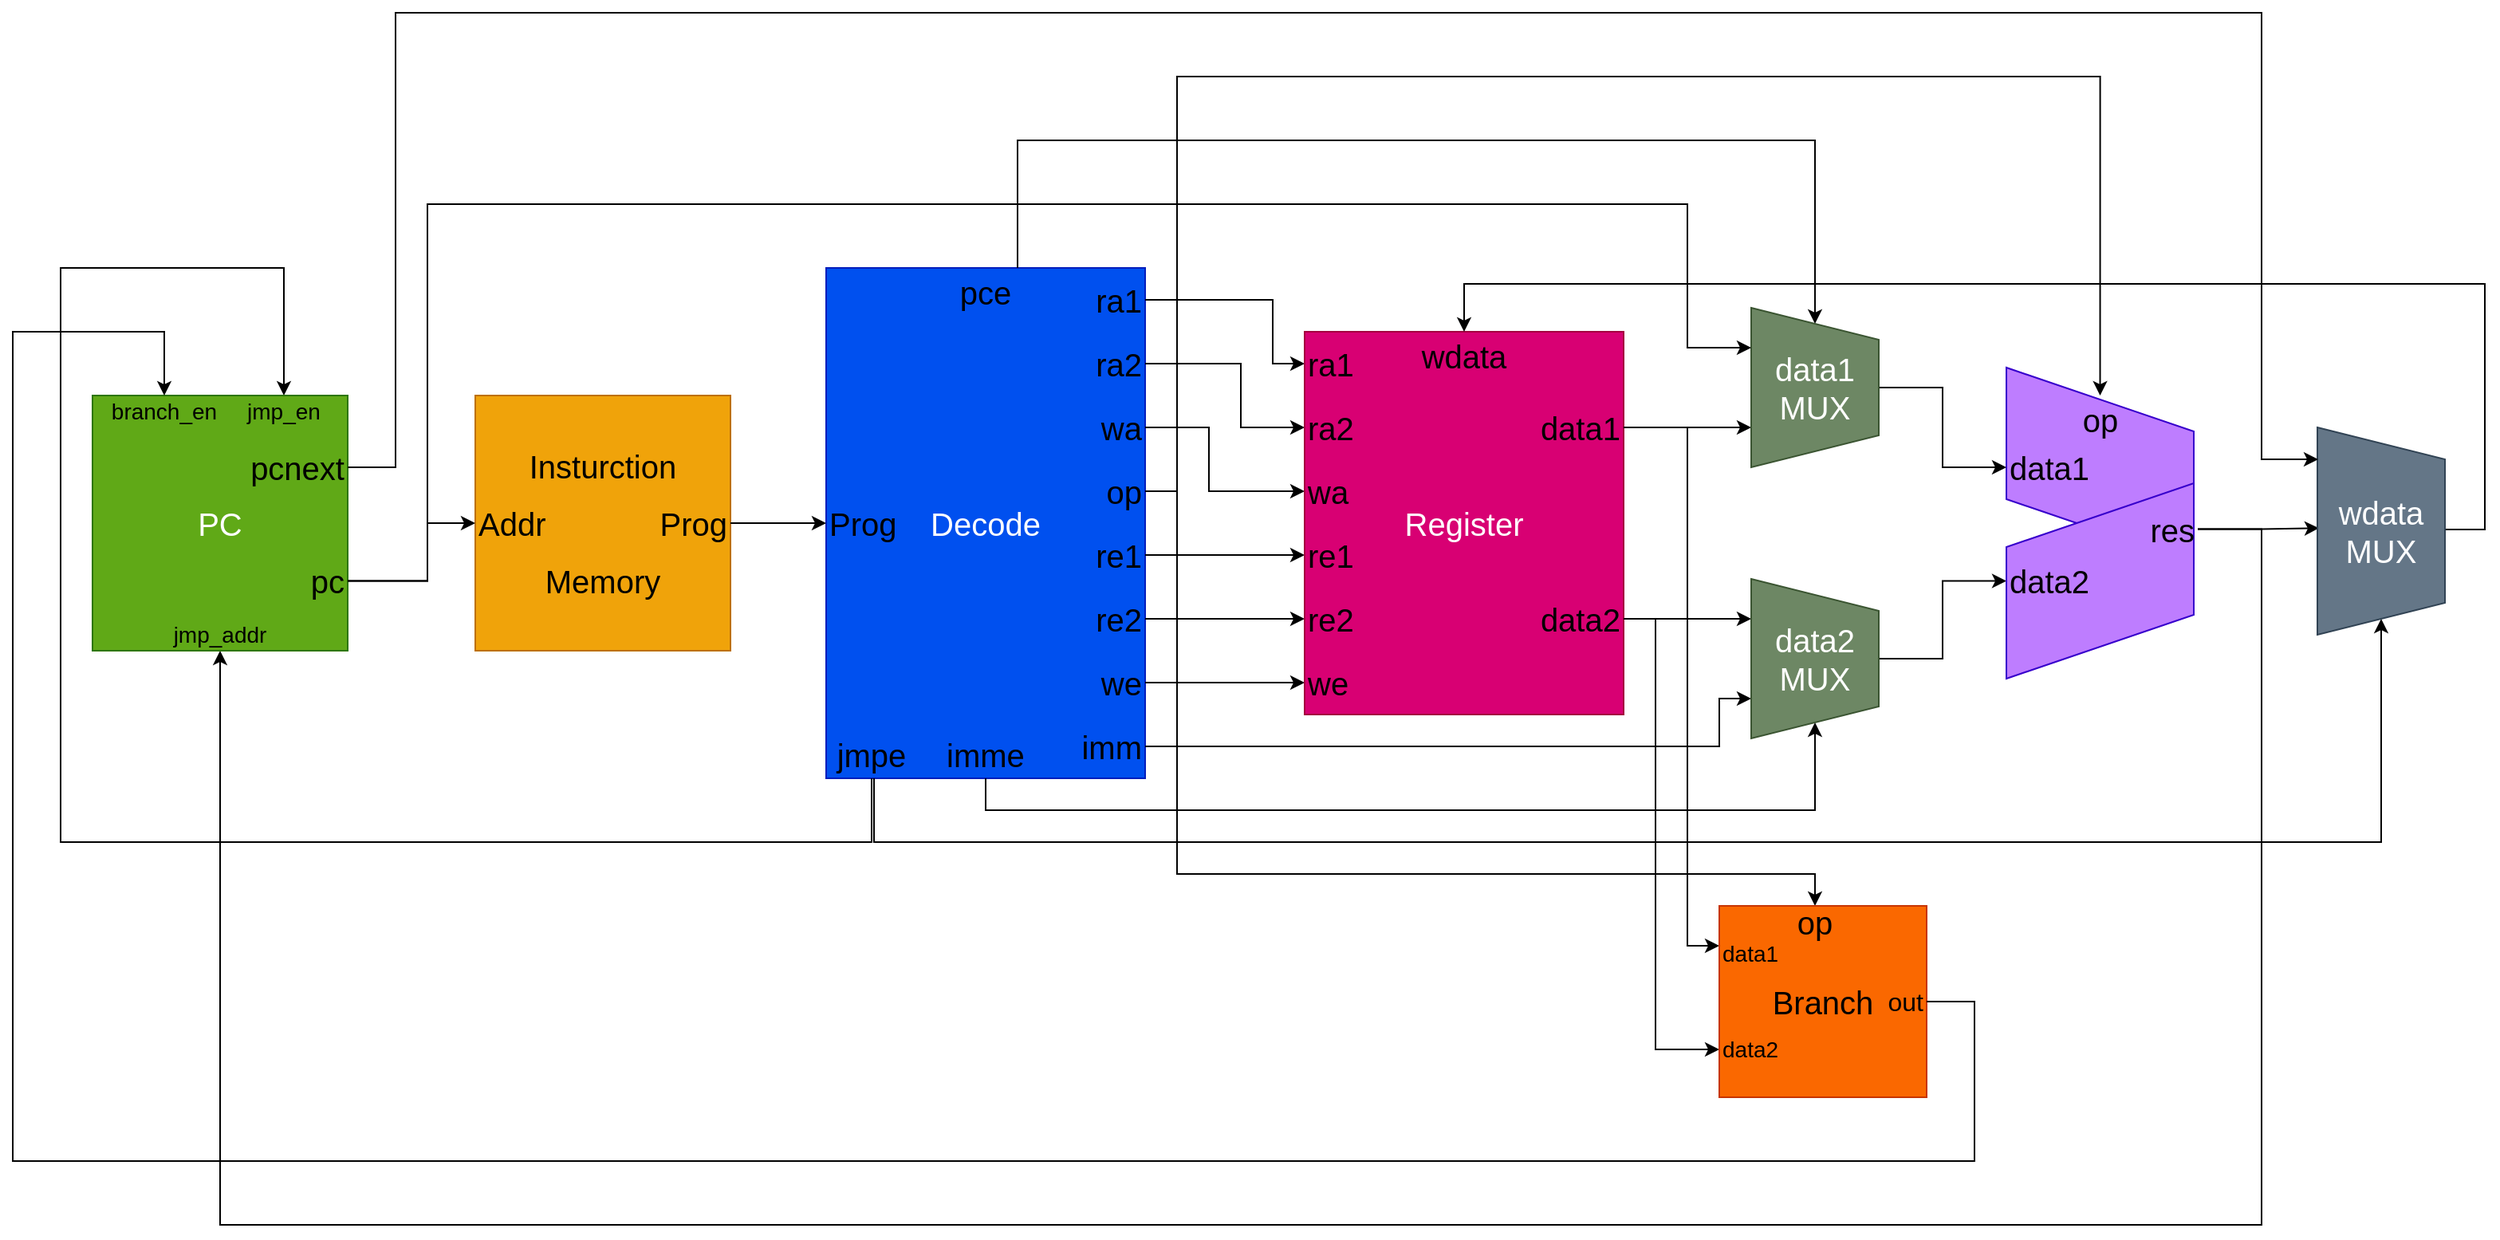 <mxfile version="20.2.3" type="device"><diagram id="uWxy4s3rSL8o_sWEfbQn" name="Page-1"><mxGraphModel dx="2202" dy="1318" grid="1" gridSize="10" guides="1" tooltips="1" connect="1" arrows="1" fold="1" page="1" pageScale="1" pageWidth="1654" pageHeight="1169" math="0" shadow="0"><root><mxCell id="0"/><mxCell id="1" parent="0"/><mxCell id="DsI4-tynYsIXi0B-EyCa-37" value="" style="shape=parallelogram;perimeter=parallelogramPerimeter;whiteSpace=wrap;html=1;fixedSize=1;fontSize=20;rotation=90;size=40.02;flipV=1;flipH=1;fillColor=#BE7DFF;fontColor=#ffffff;strokeColor=#3700CC;" vertex="1" parent="1"><mxGeometry x="1297.5" y="465" width="122.52" height="117.5" as="geometry"/></mxCell><mxCell id="DsI4-tynYsIXi0B-EyCa-2" value="Decode" style="rounded=0;whiteSpace=wrap;html=1;fontSize=20;fillColor=#0050ef;fontColor=#ffffff;strokeColor=#001DBC;" vertex="1" parent="1"><mxGeometry x="560" y="400" width="200" height="320" as="geometry"/></mxCell><mxCell id="DsI4-tynYsIXi0B-EyCa-60" style="edgeStyle=orthogonalEdgeStyle;rounded=0;orthogonalLoop=1;jettySize=auto;html=1;entryX=0.5;entryY=0;entryDx=0;entryDy=0;fontSize=14;" edge="1" parent="1" source="DsI4-tynYsIXi0B-EyCa-3" target="DsI4-tynYsIXi0B-EyCa-47"><mxGeometry relative="1" as="geometry"><Array as="points"><mxPoint x="589" y="760"/><mxPoint x="80" y="760"/><mxPoint x="80" y="400"/><mxPoint x="220" y="400"/></Array></mxGeometry></mxCell><mxCell id="DsI4-tynYsIXi0B-EyCa-109" style="edgeStyle=orthogonalEdgeStyle;rounded=0;orthogonalLoop=1;jettySize=auto;html=1;entryX=1;entryY=0.5;entryDx=0;entryDy=0;fontSize=16;fontColor=#000000;" edge="1" parent="1" source="DsI4-tynYsIXi0B-EyCa-3" target="DsI4-tynYsIXi0B-EyCa-91"><mxGeometry relative="1" as="geometry"><Array as="points"><mxPoint x="590" y="760"/><mxPoint x="1535" y="760"/></Array></mxGeometry></mxCell><mxCell id="DsI4-tynYsIXi0B-EyCa-3" value="jmpe" style="text;html=1;strokeColor=none;fillColor=none;align=center;verticalAlign=middle;whiteSpace=wrap;rounded=0;fontSize=20;" vertex="1" parent="1"><mxGeometry x="560" y="690" width="57" height="30" as="geometry"/></mxCell><mxCell id="DsI4-tynYsIXi0B-EyCa-61" style="edgeStyle=orthogonalEdgeStyle;rounded=0;orthogonalLoop=1;jettySize=auto;html=1;entryX=0;entryY=0.5;entryDx=0;entryDy=0;fontSize=14;fontColor=#000000;" edge="1" parent="1" source="DsI4-tynYsIXi0B-EyCa-4" target="DsI4-tynYsIXi0B-EyCa-25"><mxGeometry relative="1" as="geometry"><Array as="points"><mxPoint x="680" y="320"/><mxPoint x="1180" y="320"/></Array></mxGeometry></mxCell><mxCell id="DsI4-tynYsIXi0B-EyCa-4" value="pce" style="text;html=1;strokeColor=none;fillColor=none;align=center;verticalAlign=middle;whiteSpace=wrap;rounded=0;fontSize=20;" vertex="1" parent="1"><mxGeometry x="637" y="400" width="46" height="30" as="geometry"/></mxCell><mxCell id="DsI4-tynYsIXi0B-EyCa-68" style="edgeStyle=orthogonalEdgeStyle;rounded=0;orthogonalLoop=1;jettySize=auto;html=1;entryX=0;entryY=0.5;entryDx=0;entryDy=0;fontSize=14;fontColor=#000000;" edge="1" parent="1" source="DsI4-tynYsIXi0B-EyCa-5" target="DsI4-tynYsIXi0B-EyCa-16"><mxGeometry relative="1" as="geometry"><Array as="points"><mxPoint x="840" y="420"/><mxPoint x="840" y="460"/></Array></mxGeometry></mxCell><mxCell id="DsI4-tynYsIXi0B-EyCa-5" value="ra1" style="text;html=1;strokeColor=none;fillColor=none;align=right;verticalAlign=middle;whiteSpace=wrap;rounded=0;fontSize=20;" vertex="1" parent="1"><mxGeometry x="700" y="405" width="60" height="30" as="geometry"/></mxCell><mxCell id="DsI4-tynYsIXi0B-EyCa-69" style="edgeStyle=orthogonalEdgeStyle;rounded=0;orthogonalLoop=1;jettySize=auto;html=1;entryX=0;entryY=0.5;entryDx=0;entryDy=0;fontSize=14;fontColor=#000000;" edge="1" parent="1" source="DsI4-tynYsIXi0B-EyCa-6" target="DsI4-tynYsIXi0B-EyCa-17"><mxGeometry relative="1" as="geometry"><Array as="points"><mxPoint x="820" y="460"/><mxPoint x="820" y="500"/></Array></mxGeometry></mxCell><mxCell id="DsI4-tynYsIXi0B-EyCa-6" value="ra2" style="text;html=1;strokeColor=none;fillColor=none;align=right;verticalAlign=middle;whiteSpace=wrap;rounded=0;fontSize=20;" vertex="1" parent="1"><mxGeometry x="700" y="445" width="60" height="30" as="geometry"/></mxCell><mxCell id="DsI4-tynYsIXi0B-EyCa-70" style="edgeStyle=orthogonalEdgeStyle;rounded=0;orthogonalLoop=1;jettySize=auto;html=1;entryX=0;entryY=0.5;entryDx=0;entryDy=0;fontSize=14;fontColor=#000000;" edge="1" parent="1" source="DsI4-tynYsIXi0B-EyCa-7" target="DsI4-tynYsIXi0B-EyCa-18"><mxGeometry relative="1" as="geometry"><Array as="points"><mxPoint x="800" y="500"/><mxPoint x="800" y="540"/></Array></mxGeometry></mxCell><mxCell id="DsI4-tynYsIXi0B-EyCa-7" value="wa" style="text;html=1;strokeColor=none;fillColor=none;align=right;verticalAlign=middle;whiteSpace=wrap;rounded=0;fontSize=20;" vertex="1" parent="1"><mxGeometry x="700" y="485" width="60" height="30" as="geometry"/></mxCell><mxCell id="DsI4-tynYsIXi0B-EyCa-78" style="edgeStyle=orthogonalEdgeStyle;rounded=0;orthogonalLoop=1;jettySize=auto;html=1;entryX=0.5;entryY=0;entryDx=0;entryDy=0;fontSize=14;fontColor=#000000;exitX=1;exitY=0.5;exitDx=0;exitDy=0;" edge="1" parent="1" source="DsI4-tynYsIXi0B-EyCa-8" target="DsI4-tynYsIXi0B-EyCa-38"><mxGeometry relative="1" as="geometry"><Array as="points"><mxPoint x="780" y="540"/><mxPoint x="780" y="280"/><mxPoint x="1359" y="280"/></Array></mxGeometry></mxCell><mxCell id="DsI4-tynYsIXi0B-EyCa-105" style="edgeStyle=orthogonalEdgeStyle;rounded=0;orthogonalLoop=1;jettySize=auto;html=1;entryX=0.5;entryY=0;entryDx=0;entryDy=0;fontSize=14;fontColor=#000000;" edge="1" parent="1" source="DsI4-tynYsIXi0B-EyCa-8" target="DsI4-tynYsIXi0B-EyCa-87"><mxGeometry relative="1" as="geometry"><Array as="points"><mxPoint x="780" y="540"/><mxPoint x="780" y="780"/><mxPoint x="1180" y="780"/></Array></mxGeometry></mxCell><mxCell id="DsI4-tynYsIXi0B-EyCa-8" value="op" style="text;html=1;strokeColor=none;fillColor=none;align=right;verticalAlign=middle;whiteSpace=wrap;rounded=0;fontSize=20;" vertex="1" parent="1"><mxGeometry x="700" y="525" width="60" height="30" as="geometry"/></mxCell><mxCell id="DsI4-tynYsIXi0B-EyCa-71" style="edgeStyle=orthogonalEdgeStyle;rounded=0;orthogonalLoop=1;jettySize=auto;html=1;fontSize=14;fontColor=#000000;" edge="1" parent="1" source="DsI4-tynYsIXi0B-EyCa-9" target="DsI4-tynYsIXi0B-EyCa-19"><mxGeometry relative="1" as="geometry"/></mxCell><mxCell id="DsI4-tynYsIXi0B-EyCa-9" value="re1" style="text;html=1;strokeColor=none;fillColor=none;align=right;verticalAlign=middle;whiteSpace=wrap;rounded=0;fontSize=20;" vertex="1" parent="1"><mxGeometry x="700" y="565" width="60" height="30" as="geometry"/></mxCell><mxCell id="DsI4-tynYsIXi0B-EyCa-72" style="edgeStyle=orthogonalEdgeStyle;rounded=0;orthogonalLoop=1;jettySize=auto;html=1;fontSize=14;fontColor=#000000;" edge="1" parent="1" source="DsI4-tynYsIXi0B-EyCa-10" target="DsI4-tynYsIXi0B-EyCa-20"><mxGeometry relative="1" as="geometry"/></mxCell><mxCell id="DsI4-tynYsIXi0B-EyCa-10" value="re2" style="text;html=1;strokeColor=none;fillColor=none;align=right;verticalAlign=middle;whiteSpace=wrap;rounded=0;fontSize=20;" vertex="1" parent="1"><mxGeometry x="700" y="605" width="60" height="30" as="geometry"/></mxCell><mxCell id="DsI4-tynYsIXi0B-EyCa-73" style="edgeStyle=orthogonalEdgeStyle;rounded=0;orthogonalLoop=1;jettySize=auto;html=1;entryX=0;entryY=0.5;entryDx=0;entryDy=0;fontSize=14;fontColor=#000000;" edge="1" parent="1" source="DsI4-tynYsIXi0B-EyCa-11" target="DsI4-tynYsIXi0B-EyCa-21"><mxGeometry relative="1" as="geometry"/></mxCell><mxCell id="DsI4-tynYsIXi0B-EyCa-11" value="we" style="text;html=1;strokeColor=none;fillColor=none;align=right;verticalAlign=middle;whiteSpace=wrap;rounded=0;fontSize=20;" vertex="1" parent="1"><mxGeometry x="700" y="645" width="60" height="30" as="geometry"/></mxCell><mxCell id="DsI4-tynYsIXi0B-EyCa-75" style="edgeStyle=orthogonalEdgeStyle;rounded=0;orthogonalLoop=1;jettySize=auto;html=1;entryX=0.75;entryY=1;entryDx=0;entryDy=0;fontSize=14;fontColor=#000000;" edge="1" parent="1" source="DsI4-tynYsIXi0B-EyCa-12" target="DsI4-tynYsIXi0B-EyCa-28"><mxGeometry relative="1" as="geometry"><Array as="points"><mxPoint x="1120" y="700"/><mxPoint x="1120" y="670"/></Array></mxGeometry></mxCell><mxCell id="DsI4-tynYsIXi0B-EyCa-12" value="imm" style="text;html=1;strokeColor=none;fillColor=none;align=right;verticalAlign=middle;whiteSpace=wrap;rounded=0;fontSize=20;" vertex="1" parent="1"><mxGeometry x="700" y="685" width="60" height="30" as="geometry"/></mxCell><mxCell id="DsI4-tynYsIXi0B-EyCa-74" style="edgeStyle=orthogonalEdgeStyle;rounded=0;orthogonalLoop=1;jettySize=auto;html=1;entryX=1;entryY=0.5;entryDx=0;entryDy=0;fontSize=14;fontColor=#000000;" edge="1" parent="1" source="DsI4-tynYsIXi0B-EyCa-13" target="DsI4-tynYsIXi0B-EyCa-28"><mxGeometry relative="1" as="geometry"><Array as="points"><mxPoint x="660" y="740"/><mxPoint x="1180" y="740"/></Array></mxGeometry></mxCell><mxCell id="DsI4-tynYsIXi0B-EyCa-13" value="imme" style="text;html=1;strokeColor=none;fillColor=none;align=center;verticalAlign=middle;whiteSpace=wrap;rounded=0;fontSize=20;" vertex="1" parent="1"><mxGeometry x="630" y="690" width="60" height="30" as="geometry"/></mxCell><mxCell id="DsI4-tynYsIXi0B-EyCa-14" value="Register" style="rounded=0;whiteSpace=wrap;html=1;fontSize=20;fillColor=#d80073;fontColor=#ffffff;strokeColor=#A50040;" vertex="1" parent="1"><mxGeometry x="860" y="440" width="200" height="240" as="geometry"/></mxCell><mxCell id="DsI4-tynYsIXi0B-EyCa-16" value="ra1" style="text;html=1;strokeColor=none;fillColor=none;align=left;verticalAlign=middle;whiteSpace=wrap;rounded=0;fontSize=20;" vertex="1" parent="1"><mxGeometry x="860" y="445" width="60" height="30" as="geometry"/></mxCell><mxCell id="DsI4-tynYsIXi0B-EyCa-17" value="ra2" style="text;html=1;strokeColor=none;fillColor=none;align=left;verticalAlign=middle;whiteSpace=wrap;rounded=0;fontSize=20;" vertex="1" parent="1"><mxGeometry x="860" y="485" width="60" height="30" as="geometry"/></mxCell><mxCell id="DsI4-tynYsIXi0B-EyCa-18" value="wa" style="text;html=1;strokeColor=none;fillColor=none;align=left;verticalAlign=middle;whiteSpace=wrap;rounded=0;fontSize=20;" vertex="1" parent="1"><mxGeometry x="860" y="525" width="60" height="30" as="geometry"/></mxCell><mxCell id="DsI4-tynYsIXi0B-EyCa-19" value="re1" style="text;html=1;strokeColor=none;fillColor=none;align=left;verticalAlign=middle;whiteSpace=wrap;rounded=0;fontSize=20;" vertex="1" parent="1"><mxGeometry x="860" y="565" width="60" height="30" as="geometry"/></mxCell><mxCell id="DsI4-tynYsIXi0B-EyCa-20" value="re2" style="text;html=1;strokeColor=none;fillColor=none;align=left;verticalAlign=middle;whiteSpace=wrap;rounded=0;fontSize=20;" vertex="1" parent="1"><mxGeometry x="860" y="605" width="60" height="30" as="geometry"/></mxCell><mxCell id="DsI4-tynYsIXi0B-EyCa-21" value="we" style="text;html=1;strokeColor=none;fillColor=none;align=left;verticalAlign=middle;whiteSpace=wrap;rounded=0;fontSize=20;" vertex="1" parent="1"><mxGeometry x="860" y="645" width="60" height="30" as="geometry"/></mxCell><mxCell id="DsI4-tynYsIXi0B-EyCa-22" value="wdata" style="text;html=1;strokeColor=none;fillColor=none;align=center;verticalAlign=middle;whiteSpace=wrap;rounded=0;fontSize=20;" vertex="1" parent="1"><mxGeometry x="930" y="440" width="60" height="30" as="geometry"/></mxCell><mxCell id="DsI4-tynYsIXi0B-EyCa-65" style="edgeStyle=orthogonalEdgeStyle;rounded=0;orthogonalLoop=1;jettySize=auto;html=1;entryX=0.75;entryY=1;entryDx=0;entryDy=0;fontSize=14;fontColor=#000000;" edge="1" parent="1" source="DsI4-tynYsIXi0B-EyCa-23" target="DsI4-tynYsIXi0B-EyCa-25"><mxGeometry relative="1" as="geometry"/></mxCell><mxCell id="DsI4-tynYsIXi0B-EyCa-103" style="edgeStyle=orthogonalEdgeStyle;rounded=0;orthogonalLoop=1;jettySize=auto;html=1;entryX=0;entryY=0.25;entryDx=0;entryDy=0;fontSize=14;fontColor=#000000;" edge="1" parent="1" source="DsI4-tynYsIXi0B-EyCa-23" target="DsI4-tynYsIXi0B-EyCa-81"><mxGeometry relative="1" as="geometry"><Array as="points"><mxPoint x="1100" y="500"/><mxPoint x="1100" y="825"/></Array></mxGeometry></mxCell><mxCell id="DsI4-tynYsIXi0B-EyCa-23" value="data1" style="text;html=1;strokeColor=none;fillColor=none;align=right;verticalAlign=middle;whiteSpace=wrap;rounded=0;fontSize=20;" vertex="1" parent="1"><mxGeometry x="1000" y="485" width="60" height="30" as="geometry"/></mxCell><mxCell id="DsI4-tynYsIXi0B-EyCa-63" style="edgeStyle=orthogonalEdgeStyle;rounded=0;orthogonalLoop=1;jettySize=auto;html=1;entryX=0.25;entryY=1;entryDx=0;entryDy=0;fontSize=14;fontColor=#000000;" edge="1" parent="1" source="DsI4-tynYsIXi0B-EyCa-24" target="DsI4-tynYsIXi0B-EyCa-28"><mxGeometry relative="1" as="geometry"/></mxCell><mxCell id="DsI4-tynYsIXi0B-EyCa-104" style="edgeStyle=orthogonalEdgeStyle;rounded=0;orthogonalLoop=1;jettySize=auto;html=1;entryX=0;entryY=0.5;entryDx=0;entryDy=0;fontSize=14;fontColor=#000000;" edge="1" parent="1" source="DsI4-tynYsIXi0B-EyCa-24" target="DsI4-tynYsIXi0B-EyCa-82"><mxGeometry relative="1" as="geometry"><Array as="points"><mxPoint x="1080" y="620"/><mxPoint x="1080" y="890"/></Array></mxGeometry></mxCell><mxCell id="DsI4-tynYsIXi0B-EyCa-24" value="data2" style="text;html=1;strokeColor=none;fillColor=none;align=right;verticalAlign=middle;whiteSpace=wrap;rounded=0;fontSize=20;" vertex="1" parent="1"><mxGeometry x="1000" y="605" width="60" height="30" as="geometry"/></mxCell><mxCell id="DsI4-tynYsIXi0B-EyCa-76" style="edgeStyle=orthogonalEdgeStyle;rounded=0;orthogonalLoop=1;jettySize=auto;html=1;fontSize=14;fontColor=#000000;" edge="1" parent="1" source="DsI4-tynYsIXi0B-EyCa-25" target="DsI4-tynYsIXi0B-EyCa-35"><mxGeometry relative="1" as="geometry"/></mxCell><mxCell id="DsI4-tynYsIXi0B-EyCa-25" value="data1&lt;br&gt;MUX" style="shape=trapezoid;perimeter=trapezoidPerimeter;whiteSpace=wrap;html=1;fixedSize=1;fontSize=20;rotation=90;horizontal=0;fillColor=#6d8764;fontColor=#ffffff;strokeColor=#3A5431;" vertex="1" parent="1"><mxGeometry x="1130" y="435" width="100" height="80" as="geometry"/></mxCell><mxCell id="DsI4-tynYsIXi0B-EyCa-77" style="edgeStyle=orthogonalEdgeStyle;rounded=0;orthogonalLoop=1;jettySize=auto;html=1;fontSize=14;fontColor=#000000;" edge="1" parent="1" source="DsI4-tynYsIXi0B-EyCa-28" target="DsI4-tynYsIXi0B-EyCa-36"><mxGeometry relative="1" as="geometry"/></mxCell><mxCell id="DsI4-tynYsIXi0B-EyCa-28" value="data2&lt;br&gt;MUX" style="shape=trapezoid;perimeter=trapezoidPerimeter;whiteSpace=wrap;html=1;fixedSize=1;fontSize=20;rotation=90;horizontal=0;fillColor=#6d8764;fontColor=#ffffff;strokeColor=#3A5431;" vertex="1" parent="1"><mxGeometry x="1130" y="605" width="100" height="80" as="geometry"/></mxCell><mxCell id="DsI4-tynYsIXi0B-EyCa-32" value="" style="shape=parallelogram;perimeter=parallelogramPerimeter;whiteSpace=wrap;html=1;fixedSize=1;fontSize=20;rotation=90;size=40.02;flipV=1;fillColor=#BE7DFF;fontColor=#ffffff;strokeColor=#3700CC;" vertex="1" parent="1"><mxGeometry x="1297.5" y="537.5" width="122.52" height="117.5" as="geometry"/></mxCell><mxCell id="DsI4-tynYsIXi0B-EyCa-35" value="data1" style="text;html=1;strokeColor=none;fillColor=none;align=left;verticalAlign=middle;whiteSpace=wrap;rounded=0;fontSize=20;" vertex="1" parent="1"><mxGeometry x="1300" y="510" width="60" height="30" as="geometry"/></mxCell><mxCell id="DsI4-tynYsIXi0B-EyCa-36" value="data2" style="text;html=1;strokeColor=none;fillColor=none;align=left;verticalAlign=middle;whiteSpace=wrap;rounded=0;fontSize=20;" vertex="1" parent="1"><mxGeometry x="1300" y="581.25" width="60" height="30" as="geometry"/></mxCell><mxCell id="DsI4-tynYsIXi0B-EyCa-38" value="op" style="text;html=1;strokeColor=none;fillColor=none;align=center;verticalAlign=middle;whiteSpace=wrap;rounded=0;fontSize=20;" vertex="1" parent="1"><mxGeometry x="1328.76" y="480" width="60" height="30" as="geometry"/></mxCell><mxCell id="DsI4-tynYsIXi0B-EyCa-93" style="edgeStyle=orthogonalEdgeStyle;rounded=0;orthogonalLoop=1;jettySize=auto;html=1;fontSize=14;fontColor=#000000;entryX=0.486;entryY=0.988;entryDx=0;entryDy=0;entryPerimeter=0;" edge="1" parent="1" source="DsI4-tynYsIXi0B-EyCa-39" target="DsI4-tynYsIXi0B-EyCa-91"><mxGeometry relative="1" as="geometry"><Array as="points"><mxPoint x="1460" y="564"/><mxPoint x="1496" y="563"/></Array></mxGeometry></mxCell><mxCell id="DsI4-tynYsIXi0B-EyCa-106" style="edgeStyle=orthogonalEdgeStyle;rounded=0;orthogonalLoop=1;jettySize=auto;html=1;entryX=0.5;entryY=1;entryDx=0;entryDy=0;fontSize=14;fontColor=#000000;" edge="1" parent="1" source="DsI4-tynYsIXi0B-EyCa-39" target="DsI4-tynYsIXi0B-EyCa-49"><mxGeometry relative="1" as="geometry"><Array as="points"><mxPoint x="1460" y="564"/><mxPoint x="1460" y="1000"/><mxPoint x="180" y="1000"/></Array></mxGeometry></mxCell><mxCell id="DsI4-tynYsIXi0B-EyCa-39" value="res" style="text;html=1;strokeColor=none;fillColor=none;align=right;verticalAlign=middle;whiteSpace=wrap;rounded=0;fontSize=20;" vertex="1" parent="1"><mxGeometry x="1360" y="546.25" width="60" height="35" as="geometry"/></mxCell><mxCell id="DsI4-tynYsIXi0B-EyCa-41" value="Insturction&lt;br&gt;&lt;br&gt;&lt;br&gt;Memory" style="rounded=0;whiteSpace=wrap;html=1;fontSize=20;fillColor=#f0a30a;fontColor=#000000;strokeColor=#BD7000;" vertex="1" parent="1"><mxGeometry x="340" y="480" width="160" height="160" as="geometry"/></mxCell><mxCell id="DsI4-tynYsIXi0B-EyCa-42" value="Addr" style="text;html=1;strokeColor=none;fillColor=none;align=left;verticalAlign=middle;whiteSpace=wrap;rounded=0;fontSize=20;fontColor=#000000;" vertex="1" parent="1"><mxGeometry x="340" y="545" width="60" height="30" as="geometry"/></mxCell><mxCell id="DsI4-tynYsIXi0B-EyCa-55" style="edgeStyle=orthogonalEdgeStyle;rounded=0;orthogonalLoop=1;jettySize=auto;html=1;entryX=0;entryY=0.5;entryDx=0;entryDy=0;fontSize=14;" edge="1" parent="1" source="DsI4-tynYsIXi0B-EyCa-43" target="DsI4-tynYsIXi0B-EyCa-44"><mxGeometry relative="1" as="geometry"/></mxCell><mxCell id="DsI4-tynYsIXi0B-EyCa-43" value="Prog" style="text;html=1;strokeColor=none;fillColor=none;align=right;verticalAlign=middle;whiteSpace=wrap;rounded=0;fontSize=20;fontColor=#000000;" vertex="1" parent="1"><mxGeometry x="440" y="545" width="60" height="30" as="geometry"/></mxCell><mxCell id="DsI4-tynYsIXi0B-EyCa-44" value="Prog" style="text;html=1;strokeColor=none;fillColor=none;align=left;verticalAlign=middle;whiteSpace=wrap;rounded=0;fontSize=20;" vertex="1" parent="1"><mxGeometry x="560" y="545" width="60" height="30" as="geometry"/></mxCell><mxCell id="DsI4-tynYsIXi0B-EyCa-45" value="PC" style="rounded=0;whiteSpace=wrap;html=1;fontSize=20;fillColor=#60a917;fontColor=#ffffff;strokeColor=#2D7600;" vertex="1" parent="1"><mxGeometry x="100" y="480" width="160" height="160" as="geometry"/></mxCell><mxCell id="DsI4-tynYsIXi0B-EyCa-52" style="edgeStyle=orthogonalEdgeStyle;rounded=0;orthogonalLoop=1;jettySize=auto;html=1;entryX=0;entryY=0.5;entryDx=0;entryDy=0;fontSize=14;" edge="1" parent="1" source="DsI4-tynYsIXi0B-EyCa-46" target="DsI4-tynYsIXi0B-EyCa-42"><mxGeometry relative="1" as="geometry"><Array as="points"><mxPoint x="310" y="596"/><mxPoint x="310" y="560"/></Array></mxGeometry></mxCell><mxCell id="DsI4-tynYsIXi0B-EyCa-67" style="edgeStyle=orthogonalEdgeStyle;rounded=0;orthogonalLoop=1;jettySize=auto;html=1;entryX=0.25;entryY=1;entryDx=0;entryDy=0;fontSize=14;fontColor=#000000;" edge="1" parent="1" source="DsI4-tynYsIXi0B-EyCa-46" target="DsI4-tynYsIXi0B-EyCa-25"><mxGeometry relative="1" as="geometry"><Array as="points"><mxPoint x="310" y="596"/><mxPoint x="310" y="360"/><mxPoint x="1100" y="360"/><mxPoint x="1100" y="450"/></Array></mxGeometry></mxCell><mxCell id="DsI4-tynYsIXi0B-EyCa-46" value="pc" style="text;html=1;strokeColor=none;fillColor=none;align=right;verticalAlign=middle;whiteSpace=wrap;rounded=0;fontSize=20;" vertex="1" parent="1"><mxGeometry x="230" y="581.25" width="30" height="30" as="geometry"/></mxCell><mxCell id="DsI4-tynYsIXi0B-EyCa-47" value="jmp_en" style="text;html=1;strokeColor=none;fillColor=none;align=center;verticalAlign=middle;whiteSpace=wrap;rounded=0;fontSize=14;" vertex="1" parent="1"><mxGeometry x="190" y="480" width="60" height="20" as="geometry"/></mxCell><mxCell id="DsI4-tynYsIXi0B-EyCa-49" value="jmp_addr" style="text;html=1;strokeColor=none;fillColor=none;align=center;verticalAlign=middle;whiteSpace=wrap;rounded=0;fontSize=14;" vertex="1" parent="1"><mxGeometry x="135" y="620" width="90" height="20" as="geometry"/></mxCell><mxCell id="DsI4-tynYsIXi0B-EyCa-50" value="branch_en" style="text;html=1;strokeColor=none;fillColor=none;align=center;verticalAlign=middle;whiteSpace=wrap;rounded=0;fontSize=14;" vertex="1" parent="1"><mxGeometry x="110" y="480" width="70" height="20" as="geometry"/></mxCell><mxCell id="DsI4-tynYsIXi0B-EyCa-51" value="Branch" style="rounded=0;whiteSpace=wrap;html=1;fontSize=20;fillColor=#fa6800;fontColor=#000000;strokeColor=#C73500;" vertex="1" parent="1"><mxGeometry x="1120" y="800" width="130" height="120" as="geometry"/></mxCell><mxCell id="DsI4-tynYsIXi0B-EyCa-81" value="data1" style="text;html=1;strokeColor=none;fillColor=none;align=left;verticalAlign=middle;whiteSpace=wrap;rounded=0;fontSize=14;fontColor=#000000;" vertex="1" parent="1"><mxGeometry x="1120" y="820" width="60" height="20" as="geometry"/></mxCell><mxCell id="DsI4-tynYsIXi0B-EyCa-82" value="data2" style="text;html=1;strokeColor=none;fillColor=none;align=left;verticalAlign=middle;whiteSpace=wrap;rounded=0;fontSize=14;fontColor=#000000;" vertex="1" parent="1"><mxGeometry x="1120" y="880" width="60" height="20" as="geometry"/></mxCell><mxCell id="DsI4-tynYsIXi0B-EyCa-87" value="op" style="text;html=1;strokeColor=none;fillColor=none;align=center;verticalAlign=middle;whiteSpace=wrap;rounded=0;fontSize=20;fontColor=#000000;" vertex="1" parent="1"><mxGeometry x="1150" y="800" width="60" height="20" as="geometry"/></mxCell><mxCell id="DsI4-tynYsIXi0B-EyCa-98" style="edgeStyle=orthogonalEdgeStyle;rounded=0;orthogonalLoop=1;jettySize=auto;html=1;entryX=0.5;entryY=0;entryDx=0;entryDy=0;fontSize=14;fontColor=#000000;" edge="1" parent="1" source="DsI4-tynYsIXi0B-EyCa-90" target="DsI4-tynYsIXi0B-EyCa-50"><mxGeometry relative="1" as="geometry"><Array as="points"><mxPoint x="1280" y="860"/><mxPoint x="1280" y="960"/><mxPoint x="50" y="960"/><mxPoint x="50" y="440"/><mxPoint x="145" y="440"/></Array></mxGeometry></mxCell><mxCell id="DsI4-tynYsIXi0B-EyCa-90" value="out" style="text;html=1;strokeColor=none;fillColor=none;align=right;verticalAlign=middle;whiteSpace=wrap;rounded=0;fontSize=16;fontColor=#000000;" vertex="1" parent="1"><mxGeometry x="1190" y="842.5" width="60" height="35" as="geometry"/></mxCell><mxCell id="DsI4-tynYsIXi0B-EyCa-95" style="edgeStyle=orthogonalEdgeStyle;rounded=0;orthogonalLoop=1;jettySize=auto;html=1;entryX=0.5;entryY=0;entryDx=0;entryDy=0;fontSize=14;fontColor=#000000;" edge="1" parent="1" target="DsI4-tynYsIXi0B-EyCa-22"><mxGeometry relative="1" as="geometry"><mxPoint x="1575" y="564" as="sourcePoint"/><Array as="points"><mxPoint x="1600" y="564"/><mxPoint x="1600" y="410"/><mxPoint x="960" y="410"/></Array></mxGeometry></mxCell><mxCell id="DsI4-tynYsIXi0B-EyCa-91" value="wdata&lt;br&gt;MUX" style="shape=trapezoid;perimeter=trapezoidPerimeter;whiteSpace=wrap;html=1;fixedSize=1;fontSize=20;rotation=90;horizontal=0;fillColor=#647687;fontColor=#ffffff;strokeColor=#314354;" vertex="1" parent="1"><mxGeometry x="1470" y="525" width="130" height="80" as="geometry"/></mxCell><mxCell id="DsI4-tynYsIXi0B-EyCa-102" style="edgeStyle=orthogonalEdgeStyle;rounded=0;orthogonalLoop=1;jettySize=auto;html=1;fontSize=14;fontColor=#000000;entryX=0.157;entryY=0.994;entryDx=0;entryDy=0;entryPerimeter=0;" edge="1" parent="1" source="DsI4-tynYsIXi0B-EyCa-100" target="DsI4-tynYsIXi0B-EyCa-91"><mxGeometry relative="1" as="geometry"><Array as="points"><mxPoint x="290" y="525"/><mxPoint x="290" y="240"/><mxPoint x="1460" y="240"/><mxPoint x="1460" y="520"/><mxPoint x="1496" y="520"/></Array></mxGeometry></mxCell><mxCell id="DsI4-tynYsIXi0B-EyCa-100" value="pcnext" style="text;html=1;strokeColor=none;fillColor=none;align=right;verticalAlign=middle;whiteSpace=wrap;rounded=0;fontSize=20;" vertex="1" parent="1"><mxGeometry x="200" y="510" width="60" height="30" as="geometry"/></mxCell></root></mxGraphModel></diagram></mxfile>